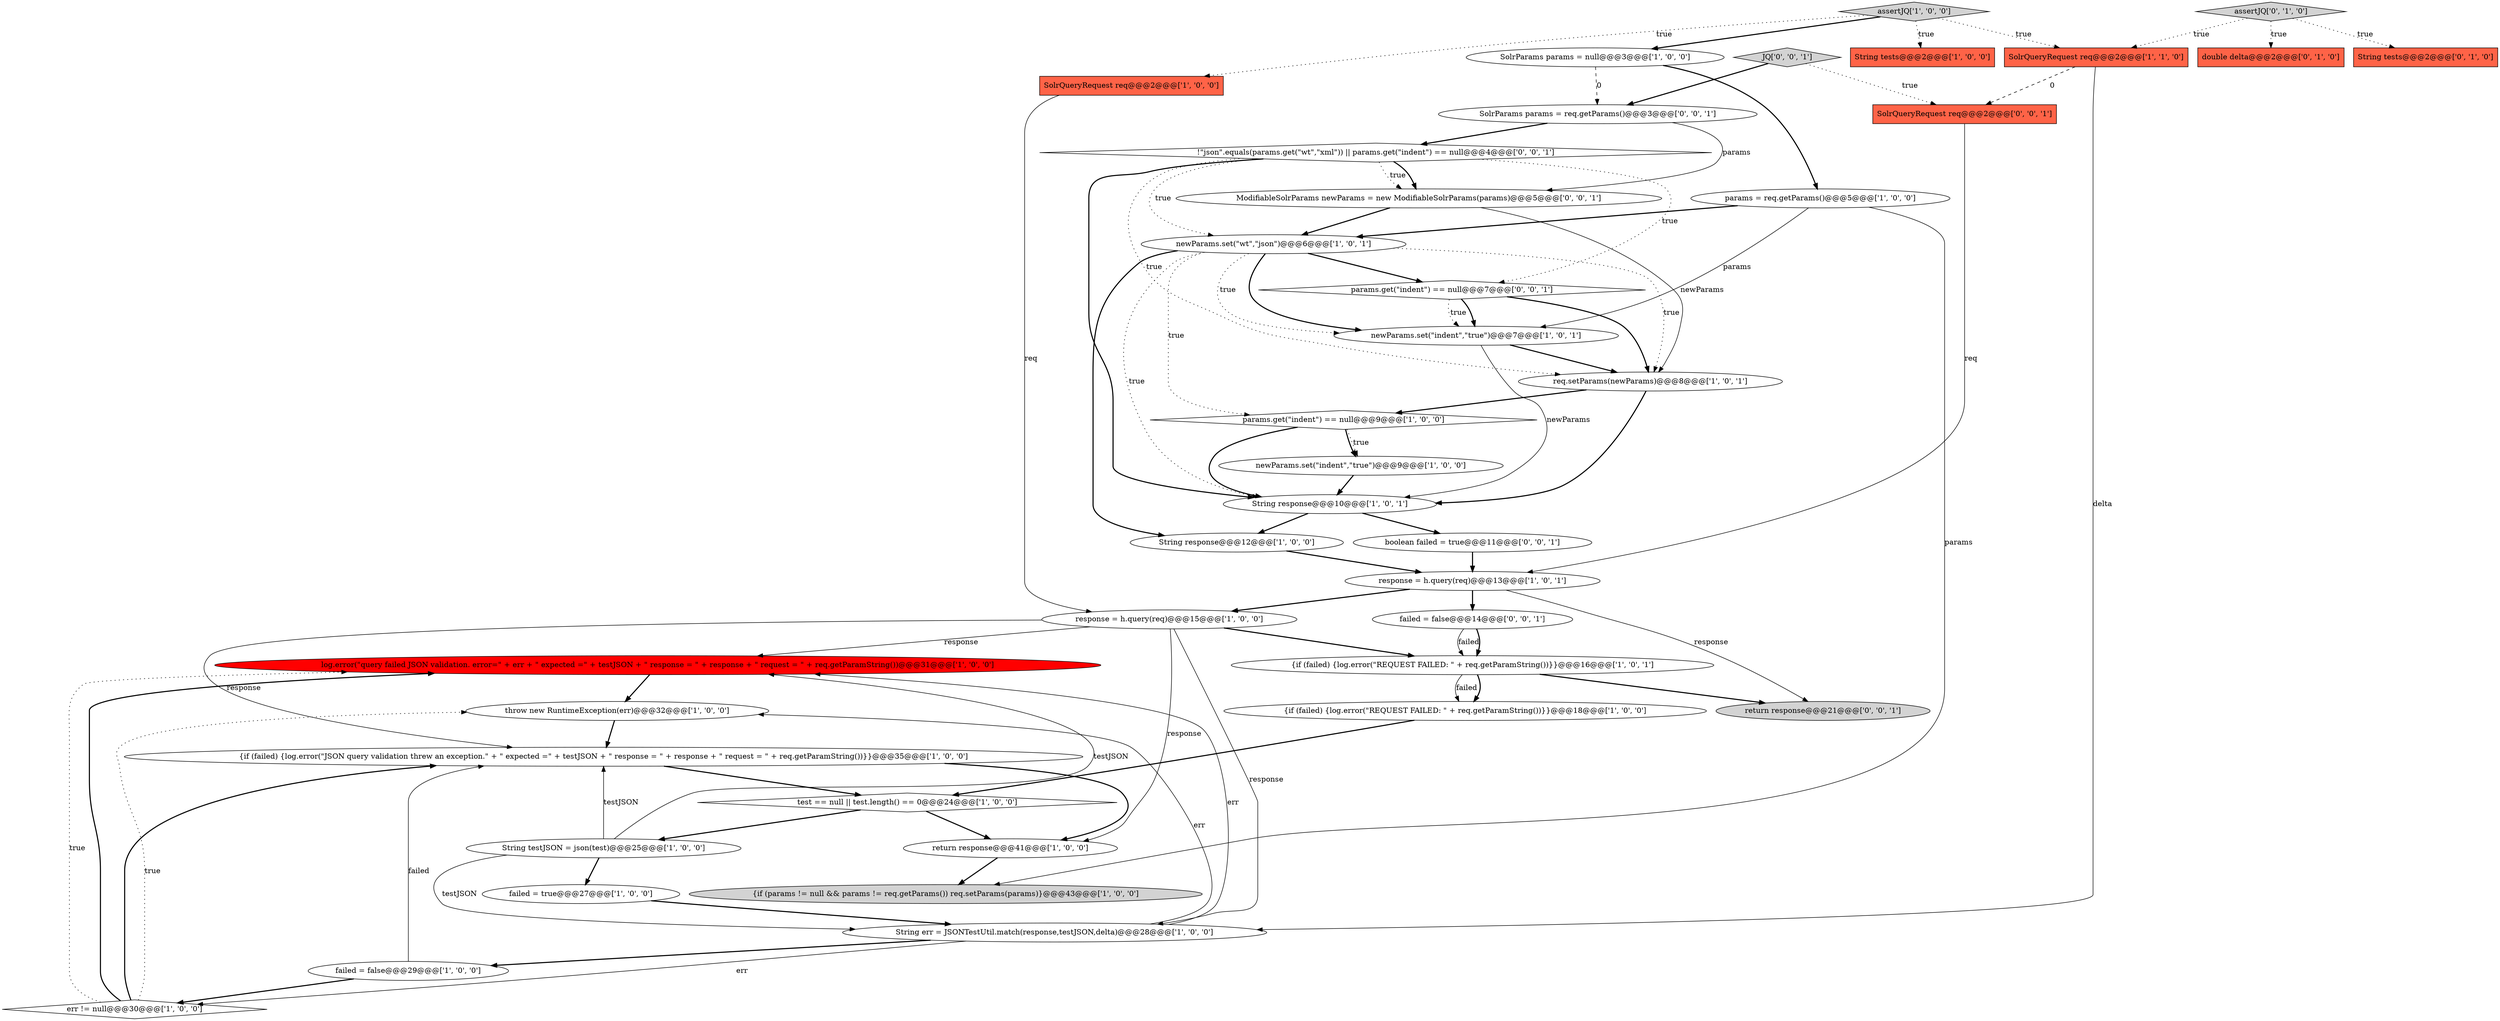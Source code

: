 digraph {
11 [style = filled, label = "String tests@@@2@@@['1', '0', '0']", fillcolor = tomato, shape = box image = "AAA0AAABBB1BBB"];
15 [style = filled, label = "throw new RuntimeException(err)@@@32@@@['1', '0', '0']", fillcolor = white, shape = ellipse image = "AAA0AAABBB1BBB"];
12 [style = filled, label = "response = h.query(req)@@@13@@@['1', '0', '1']", fillcolor = white, shape = ellipse image = "AAA0AAABBB1BBB"];
3 [style = filled, label = "SolrQueryRequest req@@@2@@@['1', '0', '0']", fillcolor = tomato, shape = box image = "AAA0AAABBB1BBB"];
25 [style = filled, label = "req.setParams(newParams)@@@8@@@['1', '0', '1']", fillcolor = white, shape = ellipse image = "AAA0AAABBB1BBB"];
1 [style = filled, label = "failed = true@@@27@@@['1', '0', '0']", fillcolor = white, shape = ellipse image = "AAA0AAABBB1BBB"];
8 [style = filled, label = "log.error(\"query failed JSON validation. error=\" + err + \" expected =\" + testJSON + \" response = \" + response + \" request = \" + req.getParamString())@@@31@@@['1', '0', '0']", fillcolor = red, shape = ellipse image = "AAA1AAABBB1BBB"];
6 [style = filled, label = "err != null@@@30@@@['1', '0', '0']", fillcolor = white, shape = diamond image = "AAA0AAABBB1BBB"];
4 [style = filled, label = "SolrParams params = null@@@3@@@['1', '0', '0']", fillcolor = white, shape = ellipse image = "AAA0AAABBB1BBB"];
37 [style = filled, label = "failed = false@@@14@@@['0', '0', '1']", fillcolor = white, shape = ellipse image = "AAA0AAABBB3BBB"];
13 [style = filled, label = "newParams.set(\"wt\",\"json\")@@@6@@@['1', '0', '1']", fillcolor = white, shape = ellipse image = "AAA0AAABBB1BBB"];
28 [style = filled, label = "double delta@@@2@@@['0', '1', '0']", fillcolor = tomato, shape = box image = "AAA0AAABBB2BBB"];
10 [style = filled, label = "{if (failed) {log.error(\"REQUEST FAILED: \" + req.getParamString())}}@@@16@@@['1', '0', '1']", fillcolor = white, shape = ellipse image = "AAA0AAABBB1BBB"];
20 [style = filled, label = "return response@@@41@@@['1', '0', '0']", fillcolor = white, shape = ellipse image = "AAA0AAABBB1BBB"];
22 [style = filled, label = "newParams.set(\"indent\",\"true\")@@@9@@@['1', '0', '0']", fillcolor = white, shape = ellipse image = "AAA0AAABBB1BBB"];
33 [style = filled, label = "!\"json\".equals(params.get(\"wt\",\"xml\")) || params.get(\"indent\") == null@@@4@@@['0', '0', '1']", fillcolor = white, shape = diamond image = "AAA0AAABBB3BBB"];
21 [style = filled, label = "test == null || test.length() == 0@@@24@@@['1', '0', '0']", fillcolor = white, shape = diamond image = "AAA0AAABBB1BBB"];
38 [style = filled, label = "return response@@@21@@@['0', '0', '1']", fillcolor = lightgray, shape = ellipse image = "AAA0AAABBB3BBB"];
9 [style = filled, label = "{if (params != null && params != req.getParams()) req.setParams(params)}@@@43@@@['1', '0', '0']", fillcolor = lightgray, shape = ellipse image = "AAA0AAABBB1BBB"];
14 [style = filled, label = "{if (failed) {log.error(\"REQUEST FAILED: \" + req.getParamString())}}@@@18@@@['1', '0', '0']", fillcolor = white, shape = ellipse image = "AAA0AAABBB1BBB"];
39 [style = filled, label = "SolrQueryRequest req@@@2@@@['0', '0', '1']", fillcolor = tomato, shape = box image = "AAA0AAABBB3BBB"];
5 [style = filled, label = "params = req.getParams()@@@5@@@['1', '0', '0']", fillcolor = white, shape = ellipse image = "AAA0AAABBB1BBB"];
0 [style = filled, label = "{if (failed) {log.error(\"JSON query validation threw an exception.\" + \" expected =\" + testJSON + \" response = \" + response + \" request = \" + req.getParamString())}}@@@35@@@['1', '0', '0']", fillcolor = white, shape = ellipse image = "AAA0AAABBB1BBB"];
29 [style = filled, label = "String tests@@@2@@@['0', '1', '0']", fillcolor = tomato, shape = box image = "AAA0AAABBB2BBB"];
31 [style = filled, label = "SolrParams params = req.getParams()@@@3@@@['0', '0', '1']", fillcolor = white, shape = ellipse image = "AAA0AAABBB3BBB"];
18 [style = filled, label = "SolrQueryRequest req@@@2@@@['1', '1', '0']", fillcolor = tomato, shape = box image = "AAA0AAABBB1BBB"];
17 [style = filled, label = "String testJSON = json(test)@@@25@@@['1', '0', '0']", fillcolor = white, shape = ellipse image = "AAA0AAABBB1BBB"];
19 [style = filled, label = "String response@@@10@@@['1', '0', '1']", fillcolor = white, shape = ellipse image = "AAA0AAABBB1BBB"];
26 [style = filled, label = "response = h.query(req)@@@15@@@['1', '0', '0']", fillcolor = white, shape = ellipse image = "AAA0AAABBB1BBB"];
27 [style = filled, label = "newParams.set(\"indent\",\"true\")@@@7@@@['1', '0', '1']", fillcolor = white, shape = ellipse image = "AAA0AAABBB1BBB"];
16 [style = filled, label = "String response@@@12@@@['1', '0', '0']", fillcolor = white, shape = ellipse image = "AAA0AAABBB1BBB"];
34 [style = filled, label = "ModifiableSolrParams newParams = new ModifiableSolrParams(params)@@@5@@@['0', '0', '1']", fillcolor = white, shape = ellipse image = "AAA0AAABBB3BBB"];
24 [style = filled, label = "String err = JSONTestUtil.match(response,testJSON,delta)@@@28@@@['1', '0', '0']", fillcolor = white, shape = ellipse image = "AAA0AAABBB1BBB"];
23 [style = filled, label = "params.get(\"indent\") == null@@@9@@@['1', '0', '0']", fillcolor = white, shape = diamond image = "AAA0AAABBB1BBB"];
7 [style = filled, label = "failed = false@@@29@@@['1', '0', '0']", fillcolor = white, shape = ellipse image = "AAA0AAABBB1BBB"];
30 [style = filled, label = "assertJQ['0', '1', '0']", fillcolor = lightgray, shape = diamond image = "AAA0AAABBB2BBB"];
32 [style = filled, label = "params.get(\"indent\") == null@@@7@@@['0', '0', '1']", fillcolor = white, shape = diamond image = "AAA0AAABBB3BBB"];
2 [style = filled, label = "assertJQ['1', '0', '0']", fillcolor = lightgray, shape = diamond image = "AAA0AAABBB1BBB"];
35 [style = filled, label = "JQ['0', '0', '1']", fillcolor = lightgray, shape = diamond image = "AAA0AAABBB3BBB"];
36 [style = filled, label = "boolean failed = true@@@11@@@['0', '0', '1']", fillcolor = white, shape = ellipse image = "AAA0AAABBB3BBB"];
13->27 [style = dotted, label="true"];
23->22 [style = dotted, label="true"];
26->10 [style = bold, label=""];
20->9 [style = bold, label=""];
31->34 [style = solid, label="params"];
19->36 [style = bold, label=""];
36->12 [style = bold, label=""];
2->18 [style = dotted, label="true"];
2->11 [style = dotted, label="true"];
18->39 [style = dashed, label="0"];
23->22 [style = bold, label=""];
17->24 [style = solid, label="testJSON"];
15->0 [style = bold, label=""];
32->25 [style = bold, label=""];
25->19 [style = bold, label=""];
37->10 [style = solid, label="failed"];
26->8 [style = solid, label="response"];
27->25 [style = bold, label=""];
6->15 [style = dotted, label="true"];
2->3 [style = dotted, label="true"];
35->31 [style = bold, label=""];
33->13 [style = dotted, label="true"];
13->32 [style = bold, label=""];
10->14 [style = bold, label=""];
13->25 [style = dotted, label="true"];
33->32 [style = dotted, label="true"];
10->14 [style = solid, label="failed"];
13->19 [style = dotted, label="true"];
0->21 [style = bold, label=""];
26->0 [style = solid, label="response"];
2->4 [style = bold, label=""];
13->16 [style = bold, label=""];
12->37 [style = bold, label=""];
13->23 [style = dotted, label="true"];
12->38 [style = solid, label="response"];
30->29 [style = dotted, label="true"];
31->33 [style = bold, label=""];
7->0 [style = solid, label="failed"];
7->6 [style = bold, label=""];
0->20 [style = bold, label=""];
30->28 [style = dotted, label="true"];
24->7 [style = bold, label=""];
14->21 [style = bold, label=""];
24->15 [style = solid, label="err"];
8->15 [style = bold, label=""];
17->1 [style = bold, label=""];
22->19 [style = bold, label=""];
37->10 [style = bold, label=""];
5->27 [style = solid, label="params"];
32->27 [style = bold, label=""];
5->9 [style = solid, label="params"];
34->25 [style = solid, label="newParams"];
17->0 [style = solid, label="testJSON"];
19->16 [style = bold, label=""];
33->25 [style = dotted, label="true"];
13->27 [style = bold, label=""];
6->8 [style = dotted, label="true"];
30->18 [style = dotted, label="true"];
5->13 [style = bold, label=""];
23->19 [style = bold, label=""];
3->26 [style = solid, label="req"];
17->8 [style = solid, label="testJSON"];
33->19 [style = bold, label=""];
4->5 [style = bold, label=""];
10->38 [style = bold, label=""];
35->39 [style = dotted, label="true"];
18->24 [style = solid, label="delta"];
25->23 [style = bold, label=""];
33->34 [style = dotted, label="true"];
34->13 [style = bold, label=""];
4->31 [style = dashed, label="0"];
24->8 [style = solid, label="err"];
6->0 [style = bold, label=""];
12->26 [style = bold, label=""];
27->19 [style = solid, label="newParams"];
26->24 [style = solid, label="response"];
26->20 [style = solid, label="response"];
32->27 [style = dotted, label="true"];
21->20 [style = bold, label=""];
1->24 [style = bold, label=""];
6->8 [style = bold, label=""];
39->12 [style = solid, label="req"];
33->34 [style = bold, label=""];
16->12 [style = bold, label=""];
21->17 [style = bold, label=""];
24->6 [style = solid, label="err"];
}

